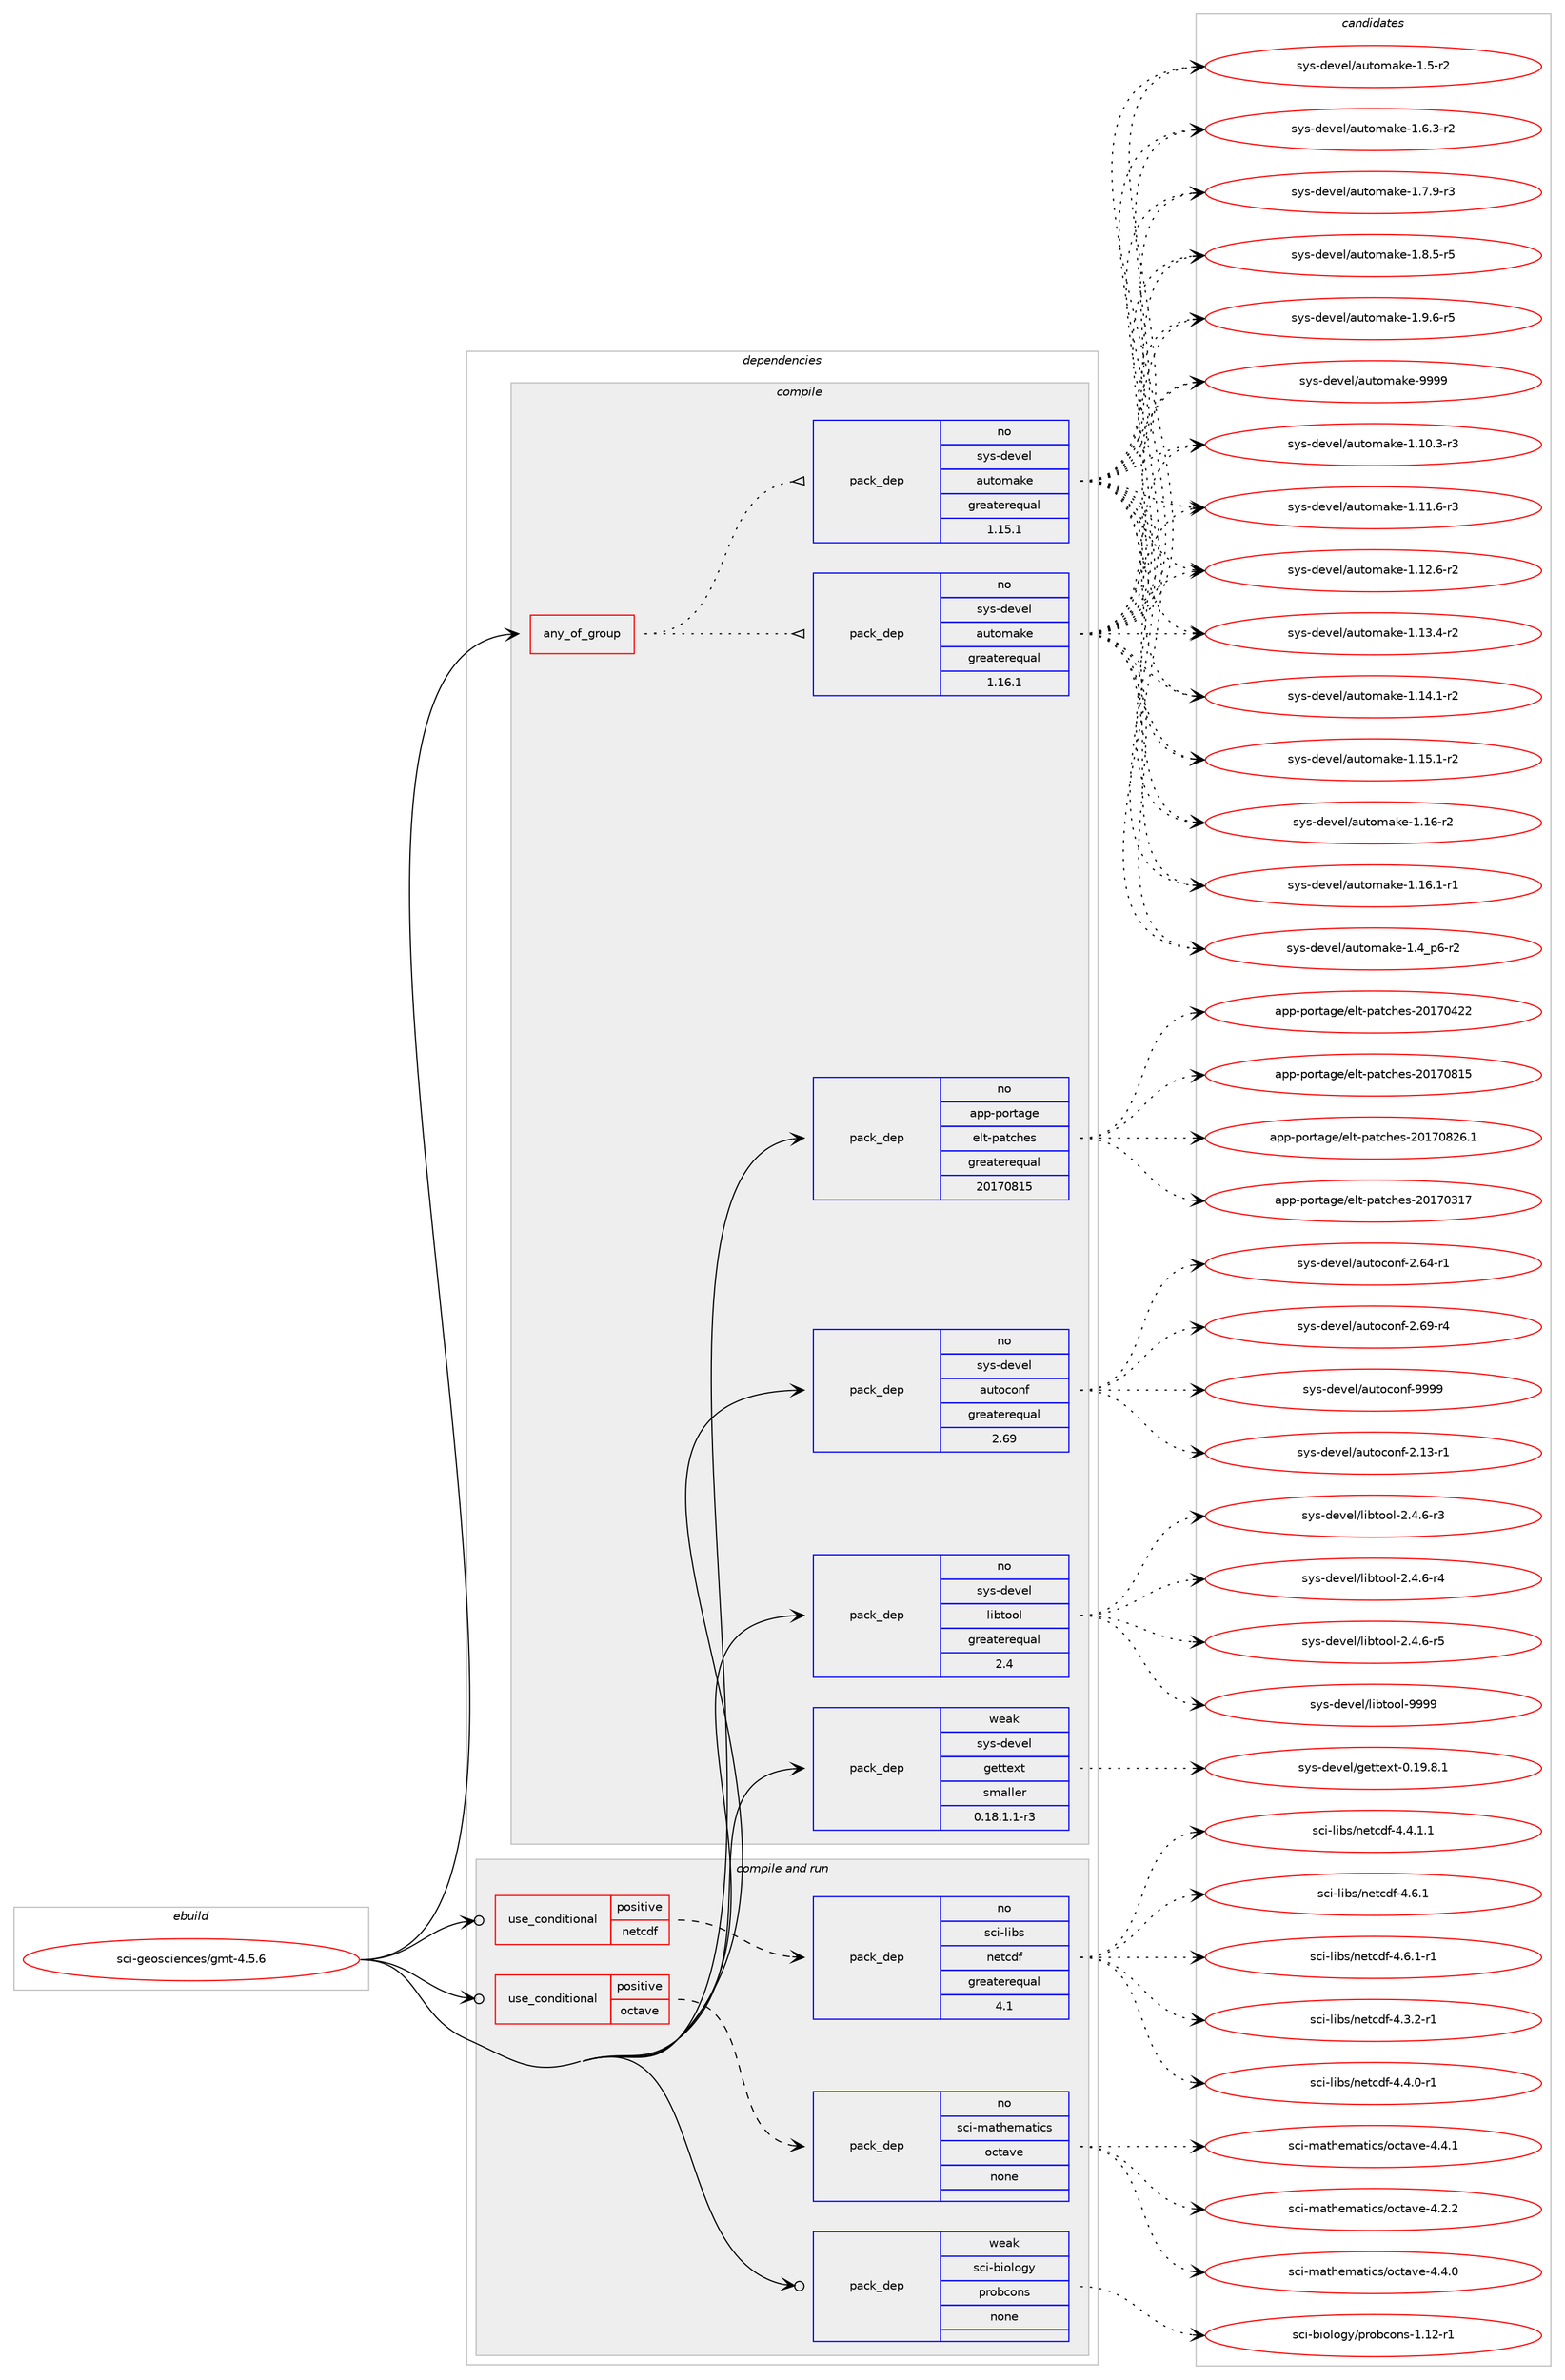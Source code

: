 digraph prolog {

# *************
# Graph options
# *************

newrank=true;
concentrate=true;
compound=true;
graph [rankdir=LR,fontname=Helvetica,fontsize=10,ranksep=1.5];#, ranksep=2.5, nodesep=0.2];
edge  [arrowhead=vee];
node  [fontname=Helvetica,fontsize=10];

# **********
# The ebuild
# **********

subgraph cluster_leftcol {
color=gray;
rank=same;
label=<<i>ebuild</i>>;
id [label="sci-geosciences/gmt-4.5.6", color=red, width=4, href="../sci-geosciences/gmt-4.5.6.svg"];
}

# ****************
# The dependencies
# ****************

subgraph cluster_midcol {
color=gray;
label=<<i>dependencies</i>>;
subgraph cluster_compile {
fillcolor="#eeeeee";
style=filled;
label=<<i>compile</i>>;
subgraph any26840 {
dependency1690385 [label=<<TABLE BORDER="0" CELLBORDER="1" CELLSPACING="0" CELLPADDING="4"><TR><TD CELLPADDING="10">any_of_group</TD></TR></TABLE>>, shape=none, color=red];subgraph pack1209979 {
dependency1690386 [label=<<TABLE BORDER="0" CELLBORDER="1" CELLSPACING="0" CELLPADDING="4" WIDTH="220"><TR><TD ROWSPAN="6" CELLPADDING="30">pack_dep</TD></TR><TR><TD WIDTH="110">no</TD></TR><TR><TD>sys-devel</TD></TR><TR><TD>automake</TD></TR><TR><TD>greaterequal</TD></TR><TR><TD>1.16.1</TD></TR></TABLE>>, shape=none, color=blue];
}
dependency1690385:e -> dependency1690386:w [weight=20,style="dotted",arrowhead="oinv"];
subgraph pack1209980 {
dependency1690387 [label=<<TABLE BORDER="0" CELLBORDER="1" CELLSPACING="0" CELLPADDING="4" WIDTH="220"><TR><TD ROWSPAN="6" CELLPADDING="30">pack_dep</TD></TR><TR><TD WIDTH="110">no</TD></TR><TR><TD>sys-devel</TD></TR><TR><TD>automake</TD></TR><TR><TD>greaterequal</TD></TR><TR><TD>1.15.1</TD></TR></TABLE>>, shape=none, color=blue];
}
dependency1690385:e -> dependency1690387:w [weight=20,style="dotted",arrowhead="oinv"];
}
id:e -> dependency1690385:w [weight=20,style="solid",arrowhead="vee"];
subgraph pack1209981 {
dependency1690388 [label=<<TABLE BORDER="0" CELLBORDER="1" CELLSPACING="0" CELLPADDING="4" WIDTH="220"><TR><TD ROWSPAN="6" CELLPADDING="30">pack_dep</TD></TR><TR><TD WIDTH="110">no</TD></TR><TR><TD>app-portage</TD></TR><TR><TD>elt-patches</TD></TR><TR><TD>greaterequal</TD></TR><TR><TD>20170815</TD></TR></TABLE>>, shape=none, color=blue];
}
id:e -> dependency1690388:w [weight=20,style="solid",arrowhead="vee"];
subgraph pack1209982 {
dependency1690389 [label=<<TABLE BORDER="0" CELLBORDER="1" CELLSPACING="0" CELLPADDING="4" WIDTH="220"><TR><TD ROWSPAN="6" CELLPADDING="30">pack_dep</TD></TR><TR><TD WIDTH="110">no</TD></TR><TR><TD>sys-devel</TD></TR><TR><TD>autoconf</TD></TR><TR><TD>greaterequal</TD></TR><TR><TD>2.69</TD></TR></TABLE>>, shape=none, color=blue];
}
id:e -> dependency1690389:w [weight=20,style="solid",arrowhead="vee"];
subgraph pack1209983 {
dependency1690390 [label=<<TABLE BORDER="0" CELLBORDER="1" CELLSPACING="0" CELLPADDING="4" WIDTH="220"><TR><TD ROWSPAN="6" CELLPADDING="30">pack_dep</TD></TR><TR><TD WIDTH="110">no</TD></TR><TR><TD>sys-devel</TD></TR><TR><TD>libtool</TD></TR><TR><TD>greaterequal</TD></TR><TR><TD>2.4</TD></TR></TABLE>>, shape=none, color=blue];
}
id:e -> dependency1690390:w [weight=20,style="solid",arrowhead="vee"];
subgraph pack1209984 {
dependency1690391 [label=<<TABLE BORDER="0" CELLBORDER="1" CELLSPACING="0" CELLPADDING="4" WIDTH="220"><TR><TD ROWSPAN="6" CELLPADDING="30">pack_dep</TD></TR><TR><TD WIDTH="110">weak</TD></TR><TR><TD>sys-devel</TD></TR><TR><TD>gettext</TD></TR><TR><TD>smaller</TD></TR><TR><TD>0.18.1.1-r3</TD></TR></TABLE>>, shape=none, color=blue];
}
id:e -> dependency1690391:w [weight=20,style="solid",arrowhead="vee"];
}
subgraph cluster_compileandrun {
fillcolor="#eeeeee";
style=filled;
label=<<i>compile and run</i>>;
subgraph cond452714 {
dependency1690392 [label=<<TABLE BORDER="0" CELLBORDER="1" CELLSPACING="0" CELLPADDING="4"><TR><TD ROWSPAN="3" CELLPADDING="10">use_conditional</TD></TR><TR><TD>positive</TD></TR><TR><TD>netcdf</TD></TR></TABLE>>, shape=none, color=red];
subgraph pack1209985 {
dependency1690393 [label=<<TABLE BORDER="0" CELLBORDER="1" CELLSPACING="0" CELLPADDING="4" WIDTH="220"><TR><TD ROWSPAN="6" CELLPADDING="30">pack_dep</TD></TR><TR><TD WIDTH="110">no</TD></TR><TR><TD>sci-libs</TD></TR><TR><TD>netcdf</TD></TR><TR><TD>greaterequal</TD></TR><TR><TD>4.1</TD></TR></TABLE>>, shape=none, color=blue];
}
dependency1690392:e -> dependency1690393:w [weight=20,style="dashed",arrowhead="vee"];
}
id:e -> dependency1690392:w [weight=20,style="solid",arrowhead="odotvee"];
subgraph cond452715 {
dependency1690394 [label=<<TABLE BORDER="0" CELLBORDER="1" CELLSPACING="0" CELLPADDING="4"><TR><TD ROWSPAN="3" CELLPADDING="10">use_conditional</TD></TR><TR><TD>positive</TD></TR><TR><TD>octave</TD></TR></TABLE>>, shape=none, color=red];
subgraph pack1209986 {
dependency1690395 [label=<<TABLE BORDER="0" CELLBORDER="1" CELLSPACING="0" CELLPADDING="4" WIDTH="220"><TR><TD ROWSPAN="6" CELLPADDING="30">pack_dep</TD></TR><TR><TD WIDTH="110">no</TD></TR><TR><TD>sci-mathematics</TD></TR><TR><TD>octave</TD></TR><TR><TD>none</TD></TR><TR><TD></TD></TR></TABLE>>, shape=none, color=blue];
}
dependency1690394:e -> dependency1690395:w [weight=20,style="dashed",arrowhead="vee"];
}
id:e -> dependency1690394:w [weight=20,style="solid",arrowhead="odotvee"];
subgraph pack1209987 {
dependency1690396 [label=<<TABLE BORDER="0" CELLBORDER="1" CELLSPACING="0" CELLPADDING="4" WIDTH="220"><TR><TD ROWSPAN="6" CELLPADDING="30">pack_dep</TD></TR><TR><TD WIDTH="110">weak</TD></TR><TR><TD>sci-biology</TD></TR><TR><TD>probcons</TD></TR><TR><TD>none</TD></TR><TR><TD></TD></TR></TABLE>>, shape=none, color=blue];
}
id:e -> dependency1690396:w [weight=20,style="solid",arrowhead="odotvee"];
}
subgraph cluster_run {
fillcolor="#eeeeee";
style=filled;
label=<<i>run</i>>;
}
}

# **************
# The candidates
# **************

subgraph cluster_choices {
rank=same;
color=gray;
label=<<i>candidates</i>>;

subgraph choice1209979 {
color=black;
nodesep=1;
choice11512111545100101118101108479711711611110997107101454946494846514511451 [label="sys-devel/automake-1.10.3-r3", color=red, width=4,href="../sys-devel/automake-1.10.3-r3.svg"];
choice11512111545100101118101108479711711611110997107101454946494946544511451 [label="sys-devel/automake-1.11.6-r3", color=red, width=4,href="../sys-devel/automake-1.11.6-r3.svg"];
choice11512111545100101118101108479711711611110997107101454946495046544511450 [label="sys-devel/automake-1.12.6-r2", color=red, width=4,href="../sys-devel/automake-1.12.6-r2.svg"];
choice11512111545100101118101108479711711611110997107101454946495146524511450 [label="sys-devel/automake-1.13.4-r2", color=red, width=4,href="../sys-devel/automake-1.13.4-r2.svg"];
choice11512111545100101118101108479711711611110997107101454946495246494511450 [label="sys-devel/automake-1.14.1-r2", color=red, width=4,href="../sys-devel/automake-1.14.1-r2.svg"];
choice11512111545100101118101108479711711611110997107101454946495346494511450 [label="sys-devel/automake-1.15.1-r2", color=red, width=4,href="../sys-devel/automake-1.15.1-r2.svg"];
choice1151211154510010111810110847971171161111099710710145494649544511450 [label="sys-devel/automake-1.16-r2", color=red, width=4,href="../sys-devel/automake-1.16-r2.svg"];
choice11512111545100101118101108479711711611110997107101454946495446494511449 [label="sys-devel/automake-1.16.1-r1", color=red, width=4,href="../sys-devel/automake-1.16.1-r1.svg"];
choice115121115451001011181011084797117116111109971071014549465295112544511450 [label="sys-devel/automake-1.4_p6-r2", color=red, width=4,href="../sys-devel/automake-1.4_p6-r2.svg"];
choice11512111545100101118101108479711711611110997107101454946534511450 [label="sys-devel/automake-1.5-r2", color=red, width=4,href="../sys-devel/automake-1.5-r2.svg"];
choice115121115451001011181011084797117116111109971071014549465446514511450 [label="sys-devel/automake-1.6.3-r2", color=red, width=4,href="../sys-devel/automake-1.6.3-r2.svg"];
choice115121115451001011181011084797117116111109971071014549465546574511451 [label="sys-devel/automake-1.7.9-r3", color=red, width=4,href="../sys-devel/automake-1.7.9-r3.svg"];
choice115121115451001011181011084797117116111109971071014549465646534511453 [label="sys-devel/automake-1.8.5-r5", color=red, width=4,href="../sys-devel/automake-1.8.5-r5.svg"];
choice115121115451001011181011084797117116111109971071014549465746544511453 [label="sys-devel/automake-1.9.6-r5", color=red, width=4,href="../sys-devel/automake-1.9.6-r5.svg"];
choice115121115451001011181011084797117116111109971071014557575757 [label="sys-devel/automake-9999", color=red, width=4,href="../sys-devel/automake-9999.svg"];
dependency1690386:e -> choice11512111545100101118101108479711711611110997107101454946494846514511451:w [style=dotted,weight="100"];
dependency1690386:e -> choice11512111545100101118101108479711711611110997107101454946494946544511451:w [style=dotted,weight="100"];
dependency1690386:e -> choice11512111545100101118101108479711711611110997107101454946495046544511450:w [style=dotted,weight="100"];
dependency1690386:e -> choice11512111545100101118101108479711711611110997107101454946495146524511450:w [style=dotted,weight="100"];
dependency1690386:e -> choice11512111545100101118101108479711711611110997107101454946495246494511450:w [style=dotted,weight="100"];
dependency1690386:e -> choice11512111545100101118101108479711711611110997107101454946495346494511450:w [style=dotted,weight="100"];
dependency1690386:e -> choice1151211154510010111810110847971171161111099710710145494649544511450:w [style=dotted,weight="100"];
dependency1690386:e -> choice11512111545100101118101108479711711611110997107101454946495446494511449:w [style=dotted,weight="100"];
dependency1690386:e -> choice115121115451001011181011084797117116111109971071014549465295112544511450:w [style=dotted,weight="100"];
dependency1690386:e -> choice11512111545100101118101108479711711611110997107101454946534511450:w [style=dotted,weight="100"];
dependency1690386:e -> choice115121115451001011181011084797117116111109971071014549465446514511450:w [style=dotted,weight="100"];
dependency1690386:e -> choice115121115451001011181011084797117116111109971071014549465546574511451:w [style=dotted,weight="100"];
dependency1690386:e -> choice115121115451001011181011084797117116111109971071014549465646534511453:w [style=dotted,weight="100"];
dependency1690386:e -> choice115121115451001011181011084797117116111109971071014549465746544511453:w [style=dotted,weight="100"];
dependency1690386:e -> choice115121115451001011181011084797117116111109971071014557575757:w [style=dotted,weight="100"];
}
subgraph choice1209980 {
color=black;
nodesep=1;
choice11512111545100101118101108479711711611110997107101454946494846514511451 [label="sys-devel/automake-1.10.3-r3", color=red, width=4,href="../sys-devel/automake-1.10.3-r3.svg"];
choice11512111545100101118101108479711711611110997107101454946494946544511451 [label="sys-devel/automake-1.11.6-r3", color=red, width=4,href="../sys-devel/automake-1.11.6-r3.svg"];
choice11512111545100101118101108479711711611110997107101454946495046544511450 [label="sys-devel/automake-1.12.6-r2", color=red, width=4,href="../sys-devel/automake-1.12.6-r2.svg"];
choice11512111545100101118101108479711711611110997107101454946495146524511450 [label="sys-devel/automake-1.13.4-r2", color=red, width=4,href="../sys-devel/automake-1.13.4-r2.svg"];
choice11512111545100101118101108479711711611110997107101454946495246494511450 [label="sys-devel/automake-1.14.1-r2", color=red, width=4,href="../sys-devel/automake-1.14.1-r2.svg"];
choice11512111545100101118101108479711711611110997107101454946495346494511450 [label="sys-devel/automake-1.15.1-r2", color=red, width=4,href="../sys-devel/automake-1.15.1-r2.svg"];
choice1151211154510010111810110847971171161111099710710145494649544511450 [label="sys-devel/automake-1.16-r2", color=red, width=4,href="../sys-devel/automake-1.16-r2.svg"];
choice11512111545100101118101108479711711611110997107101454946495446494511449 [label="sys-devel/automake-1.16.1-r1", color=red, width=4,href="../sys-devel/automake-1.16.1-r1.svg"];
choice115121115451001011181011084797117116111109971071014549465295112544511450 [label="sys-devel/automake-1.4_p6-r2", color=red, width=4,href="../sys-devel/automake-1.4_p6-r2.svg"];
choice11512111545100101118101108479711711611110997107101454946534511450 [label="sys-devel/automake-1.5-r2", color=red, width=4,href="../sys-devel/automake-1.5-r2.svg"];
choice115121115451001011181011084797117116111109971071014549465446514511450 [label="sys-devel/automake-1.6.3-r2", color=red, width=4,href="../sys-devel/automake-1.6.3-r2.svg"];
choice115121115451001011181011084797117116111109971071014549465546574511451 [label="sys-devel/automake-1.7.9-r3", color=red, width=4,href="../sys-devel/automake-1.7.9-r3.svg"];
choice115121115451001011181011084797117116111109971071014549465646534511453 [label="sys-devel/automake-1.8.5-r5", color=red, width=4,href="../sys-devel/automake-1.8.5-r5.svg"];
choice115121115451001011181011084797117116111109971071014549465746544511453 [label="sys-devel/automake-1.9.6-r5", color=red, width=4,href="../sys-devel/automake-1.9.6-r5.svg"];
choice115121115451001011181011084797117116111109971071014557575757 [label="sys-devel/automake-9999", color=red, width=4,href="../sys-devel/automake-9999.svg"];
dependency1690387:e -> choice11512111545100101118101108479711711611110997107101454946494846514511451:w [style=dotted,weight="100"];
dependency1690387:e -> choice11512111545100101118101108479711711611110997107101454946494946544511451:w [style=dotted,weight="100"];
dependency1690387:e -> choice11512111545100101118101108479711711611110997107101454946495046544511450:w [style=dotted,weight="100"];
dependency1690387:e -> choice11512111545100101118101108479711711611110997107101454946495146524511450:w [style=dotted,weight="100"];
dependency1690387:e -> choice11512111545100101118101108479711711611110997107101454946495246494511450:w [style=dotted,weight="100"];
dependency1690387:e -> choice11512111545100101118101108479711711611110997107101454946495346494511450:w [style=dotted,weight="100"];
dependency1690387:e -> choice1151211154510010111810110847971171161111099710710145494649544511450:w [style=dotted,weight="100"];
dependency1690387:e -> choice11512111545100101118101108479711711611110997107101454946495446494511449:w [style=dotted,weight="100"];
dependency1690387:e -> choice115121115451001011181011084797117116111109971071014549465295112544511450:w [style=dotted,weight="100"];
dependency1690387:e -> choice11512111545100101118101108479711711611110997107101454946534511450:w [style=dotted,weight="100"];
dependency1690387:e -> choice115121115451001011181011084797117116111109971071014549465446514511450:w [style=dotted,weight="100"];
dependency1690387:e -> choice115121115451001011181011084797117116111109971071014549465546574511451:w [style=dotted,weight="100"];
dependency1690387:e -> choice115121115451001011181011084797117116111109971071014549465646534511453:w [style=dotted,weight="100"];
dependency1690387:e -> choice115121115451001011181011084797117116111109971071014549465746544511453:w [style=dotted,weight="100"];
dependency1690387:e -> choice115121115451001011181011084797117116111109971071014557575757:w [style=dotted,weight="100"];
}
subgraph choice1209981 {
color=black;
nodesep=1;
choice97112112451121111141169710310147101108116451129711699104101115455048495548514955 [label="app-portage/elt-patches-20170317", color=red, width=4,href="../app-portage/elt-patches-20170317.svg"];
choice97112112451121111141169710310147101108116451129711699104101115455048495548525050 [label="app-portage/elt-patches-20170422", color=red, width=4,href="../app-portage/elt-patches-20170422.svg"];
choice97112112451121111141169710310147101108116451129711699104101115455048495548564953 [label="app-portage/elt-patches-20170815", color=red, width=4,href="../app-portage/elt-patches-20170815.svg"];
choice971121124511211111411697103101471011081164511297116991041011154550484955485650544649 [label="app-portage/elt-patches-20170826.1", color=red, width=4,href="../app-portage/elt-patches-20170826.1.svg"];
dependency1690388:e -> choice97112112451121111141169710310147101108116451129711699104101115455048495548514955:w [style=dotted,weight="100"];
dependency1690388:e -> choice97112112451121111141169710310147101108116451129711699104101115455048495548525050:w [style=dotted,weight="100"];
dependency1690388:e -> choice97112112451121111141169710310147101108116451129711699104101115455048495548564953:w [style=dotted,weight="100"];
dependency1690388:e -> choice971121124511211111411697103101471011081164511297116991041011154550484955485650544649:w [style=dotted,weight="100"];
}
subgraph choice1209982 {
color=black;
nodesep=1;
choice1151211154510010111810110847971171161119911111010245504649514511449 [label="sys-devel/autoconf-2.13-r1", color=red, width=4,href="../sys-devel/autoconf-2.13-r1.svg"];
choice1151211154510010111810110847971171161119911111010245504654524511449 [label="sys-devel/autoconf-2.64-r1", color=red, width=4,href="../sys-devel/autoconf-2.64-r1.svg"];
choice1151211154510010111810110847971171161119911111010245504654574511452 [label="sys-devel/autoconf-2.69-r4", color=red, width=4,href="../sys-devel/autoconf-2.69-r4.svg"];
choice115121115451001011181011084797117116111991111101024557575757 [label="sys-devel/autoconf-9999", color=red, width=4,href="../sys-devel/autoconf-9999.svg"];
dependency1690389:e -> choice1151211154510010111810110847971171161119911111010245504649514511449:w [style=dotted,weight="100"];
dependency1690389:e -> choice1151211154510010111810110847971171161119911111010245504654524511449:w [style=dotted,weight="100"];
dependency1690389:e -> choice1151211154510010111810110847971171161119911111010245504654574511452:w [style=dotted,weight="100"];
dependency1690389:e -> choice115121115451001011181011084797117116111991111101024557575757:w [style=dotted,weight="100"];
}
subgraph choice1209983 {
color=black;
nodesep=1;
choice1151211154510010111810110847108105981161111111084550465246544511451 [label="sys-devel/libtool-2.4.6-r3", color=red, width=4,href="../sys-devel/libtool-2.4.6-r3.svg"];
choice1151211154510010111810110847108105981161111111084550465246544511452 [label="sys-devel/libtool-2.4.6-r4", color=red, width=4,href="../sys-devel/libtool-2.4.6-r4.svg"];
choice1151211154510010111810110847108105981161111111084550465246544511453 [label="sys-devel/libtool-2.4.6-r5", color=red, width=4,href="../sys-devel/libtool-2.4.6-r5.svg"];
choice1151211154510010111810110847108105981161111111084557575757 [label="sys-devel/libtool-9999", color=red, width=4,href="../sys-devel/libtool-9999.svg"];
dependency1690390:e -> choice1151211154510010111810110847108105981161111111084550465246544511451:w [style=dotted,weight="100"];
dependency1690390:e -> choice1151211154510010111810110847108105981161111111084550465246544511452:w [style=dotted,weight="100"];
dependency1690390:e -> choice1151211154510010111810110847108105981161111111084550465246544511453:w [style=dotted,weight="100"];
dependency1690390:e -> choice1151211154510010111810110847108105981161111111084557575757:w [style=dotted,weight="100"];
}
subgraph choice1209984 {
color=black;
nodesep=1;
choice1151211154510010111810110847103101116116101120116454846495746564649 [label="sys-devel/gettext-0.19.8.1", color=red, width=4,href="../sys-devel/gettext-0.19.8.1.svg"];
dependency1690391:e -> choice1151211154510010111810110847103101116116101120116454846495746564649:w [style=dotted,weight="100"];
}
subgraph choice1209985 {
color=black;
nodesep=1;
choice11599105451081059811547110101116991001024552465146504511449 [label="sci-libs/netcdf-4.3.2-r1", color=red, width=4,href="../sci-libs/netcdf-4.3.2-r1.svg"];
choice11599105451081059811547110101116991001024552465246484511449 [label="sci-libs/netcdf-4.4.0-r1", color=red, width=4,href="../sci-libs/netcdf-4.4.0-r1.svg"];
choice11599105451081059811547110101116991001024552465246494649 [label="sci-libs/netcdf-4.4.1.1", color=red, width=4,href="../sci-libs/netcdf-4.4.1.1.svg"];
choice1159910545108105981154711010111699100102455246544649 [label="sci-libs/netcdf-4.6.1", color=red, width=4,href="../sci-libs/netcdf-4.6.1.svg"];
choice11599105451081059811547110101116991001024552465446494511449 [label="sci-libs/netcdf-4.6.1-r1", color=red, width=4,href="../sci-libs/netcdf-4.6.1-r1.svg"];
dependency1690393:e -> choice11599105451081059811547110101116991001024552465146504511449:w [style=dotted,weight="100"];
dependency1690393:e -> choice11599105451081059811547110101116991001024552465246484511449:w [style=dotted,weight="100"];
dependency1690393:e -> choice11599105451081059811547110101116991001024552465246494649:w [style=dotted,weight="100"];
dependency1690393:e -> choice1159910545108105981154711010111699100102455246544649:w [style=dotted,weight="100"];
dependency1690393:e -> choice11599105451081059811547110101116991001024552465446494511449:w [style=dotted,weight="100"];
}
subgraph choice1209986 {
color=black;
nodesep=1;
choice1159910545109971161041011099711610599115471119911697118101455246504650 [label="sci-mathematics/octave-4.2.2", color=red, width=4,href="../sci-mathematics/octave-4.2.2.svg"];
choice1159910545109971161041011099711610599115471119911697118101455246524648 [label="sci-mathematics/octave-4.4.0", color=red, width=4,href="../sci-mathematics/octave-4.4.0.svg"];
choice1159910545109971161041011099711610599115471119911697118101455246524649 [label="sci-mathematics/octave-4.4.1", color=red, width=4,href="../sci-mathematics/octave-4.4.1.svg"];
dependency1690395:e -> choice1159910545109971161041011099711610599115471119911697118101455246504650:w [style=dotted,weight="100"];
dependency1690395:e -> choice1159910545109971161041011099711610599115471119911697118101455246524648:w [style=dotted,weight="100"];
dependency1690395:e -> choice1159910545109971161041011099711610599115471119911697118101455246524649:w [style=dotted,weight="100"];
}
subgraph choice1209987 {
color=black;
nodesep=1;
choice11599105459810511110811110312147112114111989911111011545494649504511449 [label="sci-biology/probcons-1.12-r1", color=red, width=4,href="../sci-biology/probcons-1.12-r1.svg"];
dependency1690396:e -> choice11599105459810511110811110312147112114111989911111011545494649504511449:w [style=dotted,weight="100"];
}
}

}
